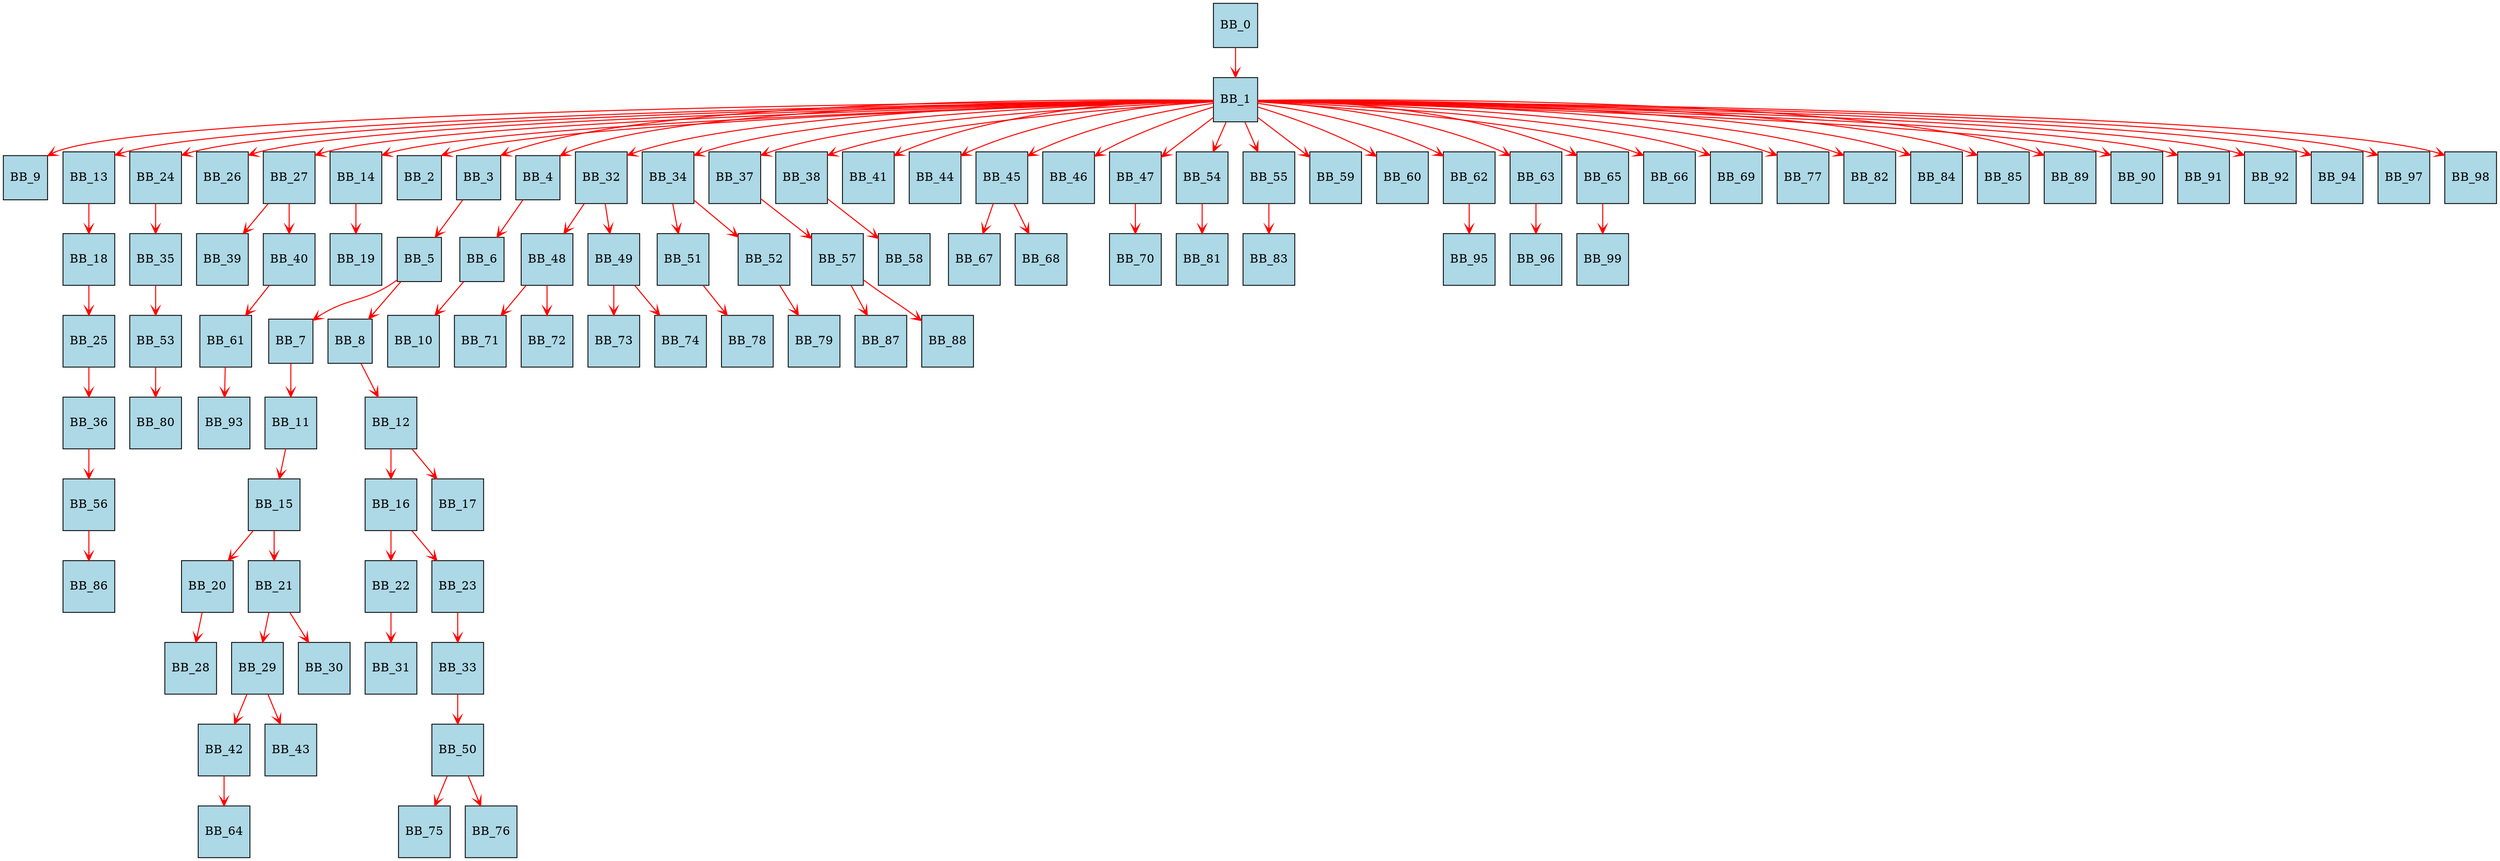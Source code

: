 digraph G {
	dpi = 100;
	fontname = "Comic Sans MS";
	fontsize = 20;
	rankdir  = TB;
node [shape = square, style = filled,fillcolor = "lightblue"];
edge [color = red, arrowhead = vee, arrowsize = 1, penwidth = 1.2];
BB_0 -> BB_1;
BB_1 -> BB_9;
BB_1 -> BB_13;
BB_1 -> BB_24;
BB_1 -> BB_26;
BB_1 -> BB_27;
BB_1 -> BB_14;
BB_1 -> BB_2;
BB_1 -> BB_3;
BB_1 -> BB_4;
BB_1 -> BB_32;
BB_1 -> BB_34;
BB_1 -> BB_37;
BB_1 -> BB_38;
BB_1 -> BB_41;
BB_1 -> BB_44;
BB_1 -> BB_45;
BB_1 -> BB_46;
BB_1 -> BB_47;
BB_1 -> BB_54;
BB_1 -> BB_55;
BB_1 -> BB_59;
BB_1 -> BB_60;
BB_1 -> BB_62;
BB_1 -> BB_63;
BB_1 -> BB_65;
BB_1 -> BB_66;
BB_1 -> BB_69;
BB_1 -> BB_77;
BB_1 -> BB_82;
BB_1 -> BB_84;
BB_1 -> BB_85;
BB_1 -> BB_89;
BB_1 -> BB_90;
BB_1 -> BB_91;
BB_1 -> BB_92;
BB_1 -> BB_94;
BB_1 -> BB_97;
BB_1 -> BB_98;
BB_3 -> BB_5;
BB_4 -> BB_6;
BB_5 -> BB_7;
BB_5 -> BB_8;
BB_6 -> BB_10;
BB_7 -> BB_11;
BB_8 -> BB_12;
BB_11 -> BB_15;
BB_12 -> BB_16;
BB_12 -> BB_17;
BB_13 -> BB_18;
BB_14 -> BB_19;
BB_15 -> BB_20;
BB_15 -> BB_21;
BB_16 -> BB_22;
BB_16 -> BB_23;
BB_18 -> BB_25;
BB_20 -> BB_28;
BB_21 -> BB_29;
BB_21 -> BB_30;
BB_22 -> BB_31;
BB_23 -> BB_33;
BB_24 -> BB_35;
BB_25 -> BB_36;
BB_27 -> BB_39;
BB_27 -> BB_40;
BB_29 -> BB_42;
BB_29 -> BB_43;
BB_32 -> BB_48;
BB_32 -> BB_49;
BB_33 -> BB_50;
BB_34 -> BB_51;
BB_34 -> BB_52;
BB_35 -> BB_53;
BB_36 -> BB_56;
BB_37 -> BB_57;
BB_38 -> BB_58;
BB_40 -> BB_61;
BB_42 -> BB_64;
BB_45 -> BB_67;
BB_45 -> BB_68;
BB_47 -> BB_70;
BB_48 -> BB_71;
BB_48 -> BB_72;
BB_49 -> BB_73;
BB_49 -> BB_74;
BB_50 -> BB_75;
BB_50 -> BB_76;
BB_51 -> BB_78;
BB_52 -> BB_79;
BB_53 -> BB_80;
BB_54 -> BB_81;
BB_55 -> BB_83;
BB_56 -> BB_86;
BB_57 -> BB_87;
BB_57 -> BB_88;
BB_61 -> BB_93;
BB_62 -> BB_95;
BB_63 -> BB_96;
BB_65 -> BB_99;
}
